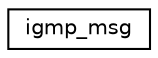 digraph "Graphical Class Hierarchy"
{
 // LATEX_PDF_SIZE
  edge [fontname="Helvetica",fontsize="10",labelfontname="Helvetica",labelfontsize="10"];
  node [fontname="Helvetica",fontsize="10",shape=record];
  rankdir="LR";
  Node0 [label="igmp_msg",height=0.2,width=0.4,color="black", fillcolor="white", style="filled",URL="$structigmp__msg.html",tooltip=" "];
}

